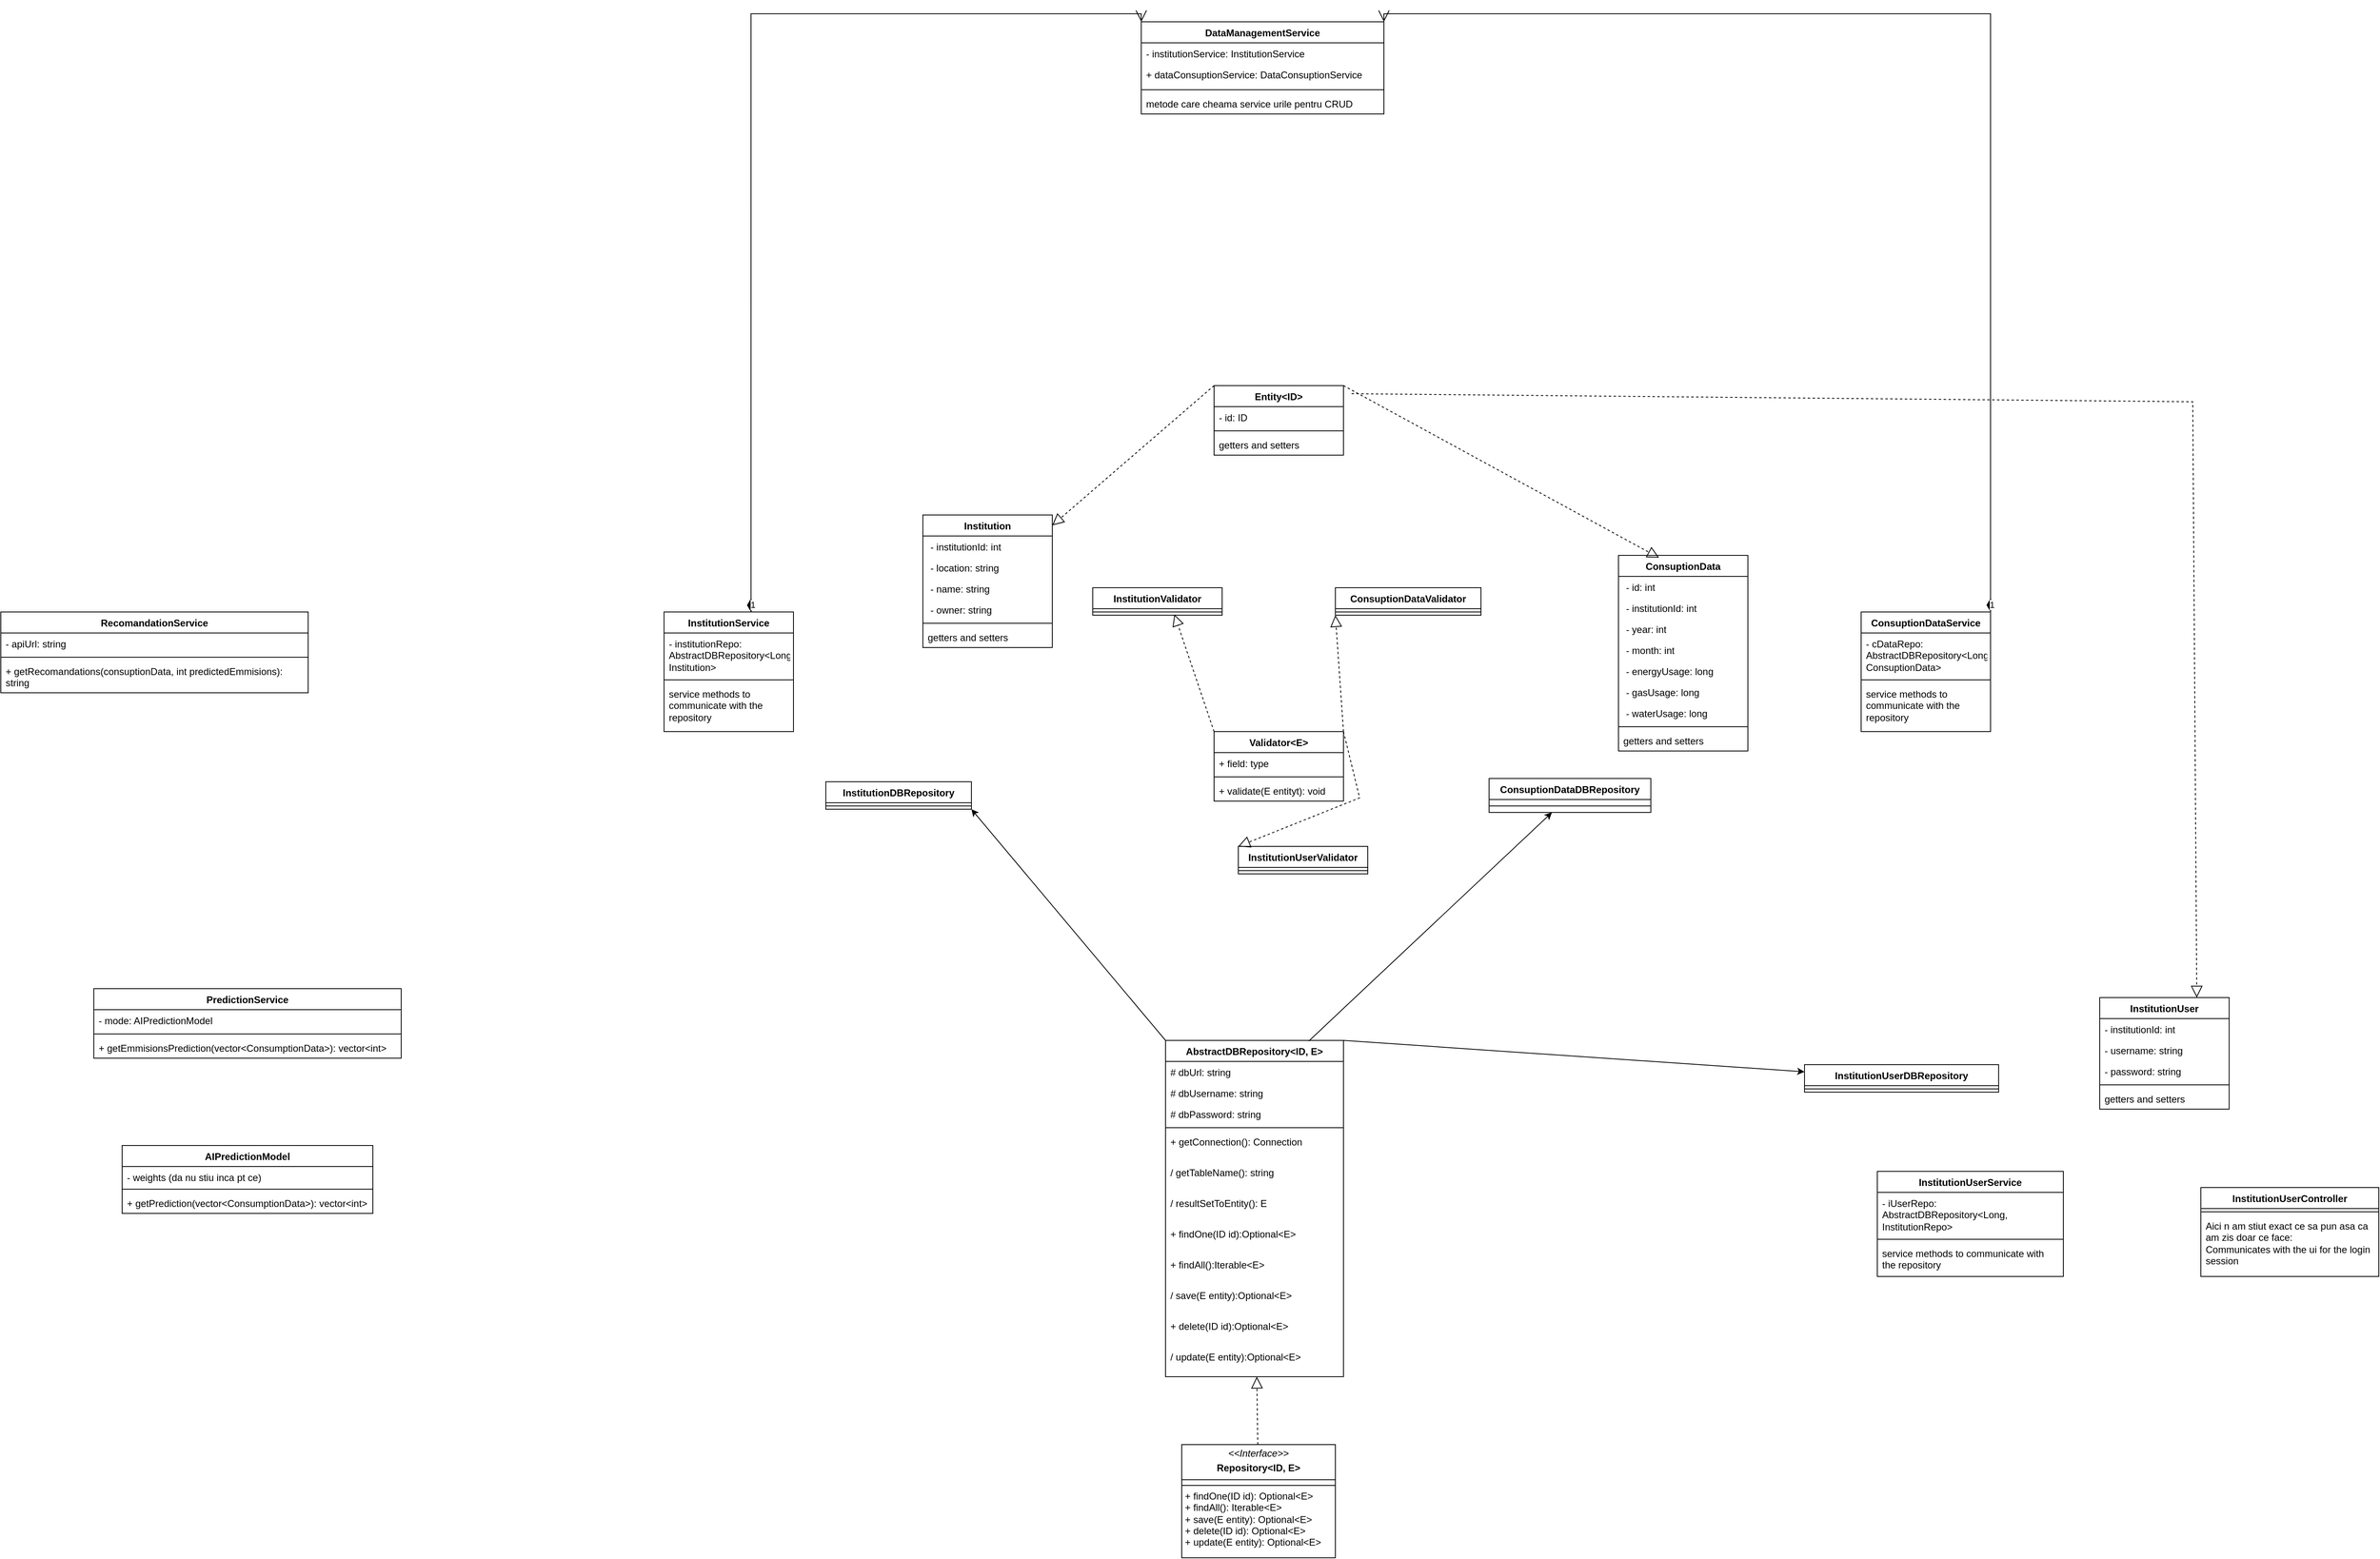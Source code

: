 <mxfile version="22.1.22" type="embed">
  <diagram name="Page-1" id="x1lIjo9odOCzB3xVK3Zw">
    <mxGraphModel dx="3507" dy="2473" grid="1" gridSize="10" guides="1" tooltips="1" connect="1" arrows="1" fold="1" page="1" pageScale="1" pageWidth="850" pageHeight="1100" math="0" shadow="0">
      <root>
        <mxCell id="0" />
        <mxCell id="1" parent="0" />
        <mxCell id="_MFBqaIFGuXqQbRqLewC-1" value="ConsuptionData" style="swimlane;fontStyle=1;align=center;verticalAlign=top;childLayout=stackLayout;horizontal=1;startSize=26;horizontalStack=0;resizeParent=1;resizeParentMax=0;resizeLast=0;collapsible=1;marginBottom=0;whiteSpace=wrap;html=1;" parent="1" vertex="1">
          <mxGeometry x="520" y="-250" width="160" height="242" as="geometry" />
        </mxCell>
        <mxCell id="_MFBqaIFGuXqQbRqLewC-2" value="&amp;nbsp;- id: int" style="text;strokeColor=none;fillColor=none;align=left;verticalAlign=top;spacingLeft=4;spacingRight=4;overflow=hidden;rotatable=0;points=[[0,0.5],[1,0.5]];portConstraint=eastwest;whiteSpace=wrap;html=1;" parent="_MFBqaIFGuXqQbRqLewC-1" vertex="1">
          <mxGeometry y="26" width="160" height="26" as="geometry" />
        </mxCell>
        <mxCell id="_MFBqaIFGuXqQbRqLewC-57" value="&amp;nbsp;- institutionId: int" style="text;strokeColor=none;fillColor=none;align=left;verticalAlign=top;spacingLeft=4;spacingRight=4;overflow=hidden;rotatable=0;points=[[0,0.5],[1,0.5]];portConstraint=eastwest;whiteSpace=wrap;html=1;" parent="_MFBqaIFGuXqQbRqLewC-1" vertex="1">
          <mxGeometry y="52" width="160" height="26" as="geometry" />
        </mxCell>
        <mxCell id="_MFBqaIFGuXqQbRqLewC-6" value="&amp;nbsp;- year: int" style="text;strokeColor=none;fillColor=none;align=left;verticalAlign=top;spacingLeft=4;spacingRight=4;overflow=hidden;rotatable=0;points=[[0,0.5],[1,0.5]];portConstraint=eastwest;whiteSpace=wrap;html=1;" parent="_MFBqaIFGuXqQbRqLewC-1" vertex="1">
          <mxGeometry y="78" width="160" height="26" as="geometry" />
        </mxCell>
        <mxCell id="_MFBqaIFGuXqQbRqLewC-7" value="&amp;nbsp;- month: int" style="text;strokeColor=none;fillColor=none;align=left;verticalAlign=top;spacingLeft=4;spacingRight=4;overflow=hidden;rotatable=0;points=[[0,0.5],[1,0.5]];portConstraint=eastwest;whiteSpace=wrap;html=1;" parent="_MFBqaIFGuXqQbRqLewC-1" vertex="1">
          <mxGeometry y="104" width="160" height="26" as="geometry" />
        </mxCell>
        <mxCell id="_MFBqaIFGuXqQbRqLewC-8" value="&amp;nbsp;- energyUsage: long" style="text;strokeColor=none;fillColor=none;align=left;verticalAlign=top;spacingLeft=4;spacingRight=4;overflow=hidden;rotatable=0;points=[[0,0.5],[1,0.5]];portConstraint=eastwest;whiteSpace=wrap;html=1;" parent="_MFBqaIFGuXqQbRqLewC-1" vertex="1">
          <mxGeometry y="130" width="160" height="26" as="geometry" />
        </mxCell>
        <mxCell id="_MFBqaIFGuXqQbRqLewC-9" value="&amp;nbsp;- gasUsage: long" style="text;strokeColor=none;fillColor=none;align=left;verticalAlign=top;spacingLeft=4;spacingRight=4;overflow=hidden;rotatable=0;points=[[0,0.5],[1,0.5]];portConstraint=eastwest;whiteSpace=wrap;html=1;" parent="_MFBqaIFGuXqQbRqLewC-1" vertex="1">
          <mxGeometry y="156" width="160" height="26" as="geometry" />
        </mxCell>
        <mxCell id="_MFBqaIFGuXqQbRqLewC-10" value="&amp;nbsp;- waterUsage: long" style="text;strokeColor=none;fillColor=none;align=left;verticalAlign=top;spacingLeft=4;spacingRight=4;overflow=hidden;rotatable=0;points=[[0,0.5],[1,0.5]];portConstraint=eastwest;whiteSpace=wrap;html=1;" parent="_MFBqaIFGuXqQbRqLewC-1" vertex="1">
          <mxGeometry y="182" width="160" height="26" as="geometry" />
        </mxCell>
        <mxCell id="_MFBqaIFGuXqQbRqLewC-3" value="" style="line;strokeWidth=1;fillColor=none;align=left;verticalAlign=middle;spacingTop=-1;spacingLeft=3;spacingRight=3;rotatable=0;labelPosition=right;points=[];portConstraint=eastwest;strokeColor=inherit;" parent="_MFBqaIFGuXqQbRqLewC-1" vertex="1">
          <mxGeometry y="208" width="160" height="8" as="geometry" />
        </mxCell>
        <mxCell id="_MFBqaIFGuXqQbRqLewC-4" value="getters and setters" style="text;strokeColor=none;fillColor=none;align=left;verticalAlign=top;spacingLeft=4;spacingRight=4;overflow=hidden;rotatable=0;points=[[0,0.5],[1,0.5]];portConstraint=eastwest;whiteSpace=wrap;html=1;" parent="_MFBqaIFGuXqQbRqLewC-1" vertex="1">
          <mxGeometry y="216" width="160" height="26" as="geometry" />
        </mxCell>
        <mxCell id="_MFBqaIFGuXqQbRqLewC-12" value="ConsuptionDataDBRepository" style="swimlane;fontStyle=1;align=center;verticalAlign=top;childLayout=stackLayout;horizontal=1;startSize=26;horizontalStack=0;resizeParent=1;resizeParentMax=0;resizeLast=0;collapsible=1;marginBottom=0;whiteSpace=wrap;html=1;" parent="1" vertex="1">
          <mxGeometry x="360" y="26" width="200" height="42" as="geometry" />
        </mxCell>
        <mxCell id="_MFBqaIFGuXqQbRqLewC-14" value="" style="line;strokeWidth=1;fillColor=none;align=left;verticalAlign=middle;spacingTop=-1;spacingLeft=3;spacingRight=3;rotatable=0;labelPosition=right;points=[];portConstraint=eastwest;strokeColor=inherit;" parent="_MFBqaIFGuXqQbRqLewC-12" vertex="1">
          <mxGeometry y="26" width="200" height="16" as="geometry" />
        </mxCell>
        <mxCell id="_MFBqaIFGuXqQbRqLewC-23" value="&lt;p style=&quot;margin:0px;margin-top:4px;text-align:center;&quot;&gt;&lt;i&gt;&amp;lt;&amp;lt;Interface&amp;gt;&amp;gt;&lt;/i&gt;&lt;/p&gt;&lt;p style=&quot;margin:0px;margin-top:4px;text-align:center;&quot;&gt;&lt;b&gt;Repository&amp;lt;ID, E&amp;gt;&lt;/b&gt;&lt;br&gt;&lt;/p&gt;&lt;hr size=&quot;1&quot; style=&quot;border-style:solid;&quot;&gt;&lt;hr size=&quot;1&quot; style=&quot;border-style:solid;&quot;&gt;&lt;p style=&quot;margin:0px;margin-left:4px;&quot;&gt;+ findOne(ID id): Optional&amp;lt;E&amp;gt;&lt;br&gt;+ findAll(): Iterable&amp;lt;E&amp;gt;&lt;/p&gt;&lt;p style=&quot;margin:0px;margin-left:4px;&quot;&gt;+ save(E entity): Optional&amp;lt;E&amp;gt;&lt;/p&gt;&lt;p style=&quot;margin:0px;margin-left:4px;&quot;&gt;+ delete(ID id): Optional&amp;lt;E&amp;gt;&lt;/p&gt;&lt;p style=&quot;margin:0px;margin-left:4px;&quot;&gt;+ update(E entity): Optional&amp;lt;E&amp;gt;&lt;br&gt;&lt;/p&gt;" style="verticalAlign=top;align=left;overflow=fill;html=1;whiteSpace=wrap;" parent="1" vertex="1">
          <mxGeometry x="-20" y="850" width="190" height="140" as="geometry" />
        </mxCell>
        <mxCell id="_MFBqaIFGuXqQbRqLewC-24" value="" style="endArrow=block;dashed=1;endFill=0;endSize=12;html=1;rounded=0;" parent="1" source="_MFBqaIFGuXqQbRqLewC-23" target="_MFBqaIFGuXqQbRqLewC-26" edge="1">
          <mxGeometry width="160" relative="1" as="geometry">
            <mxPoint x="290" y="470" as="sourcePoint" />
            <mxPoint x="450" y="470" as="targetPoint" />
          </mxGeometry>
        </mxCell>
        <mxCell id="_MFBqaIFGuXqQbRqLewC-26" value="AbstractDBRepository&amp;lt;ID, E&amp;gt;" style="swimlane;fontStyle=1;align=center;verticalAlign=top;childLayout=stackLayout;horizontal=1;startSize=26;horizontalStack=0;resizeParent=1;resizeParentMax=0;resizeLast=0;collapsible=1;marginBottom=0;whiteSpace=wrap;html=1;" parent="1" vertex="1">
          <mxGeometry x="-40" y="350" width="220" height="416" as="geometry" />
        </mxCell>
        <mxCell id="_MFBqaIFGuXqQbRqLewC-27" value="# dbUrl: string" style="text;strokeColor=none;fillColor=none;align=left;verticalAlign=top;spacingLeft=4;spacingRight=4;overflow=hidden;rotatable=0;points=[[0,0.5],[1,0.5]];portConstraint=eastwest;whiteSpace=wrap;html=1;" parent="_MFBqaIFGuXqQbRqLewC-26" vertex="1">
          <mxGeometry y="26" width="220" height="26" as="geometry" />
        </mxCell>
        <mxCell id="_MFBqaIFGuXqQbRqLewC-32" value="# dbUsername: string" style="text;strokeColor=none;fillColor=none;align=left;verticalAlign=top;spacingLeft=4;spacingRight=4;overflow=hidden;rotatable=0;points=[[0,0.5],[1,0.5]];portConstraint=eastwest;whiteSpace=wrap;html=1;" parent="_MFBqaIFGuXqQbRqLewC-26" vertex="1">
          <mxGeometry y="52" width="220" height="26" as="geometry" />
        </mxCell>
        <mxCell id="_MFBqaIFGuXqQbRqLewC-31" value="# dbPassword: string" style="text;strokeColor=none;fillColor=none;align=left;verticalAlign=top;spacingLeft=4;spacingRight=4;overflow=hidden;rotatable=0;points=[[0,0.5],[1,0.5]];portConstraint=eastwest;whiteSpace=wrap;html=1;" parent="_MFBqaIFGuXqQbRqLewC-26" vertex="1">
          <mxGeometry y="78" width="220" height="26" as="geometry" />
        </mxCell>
        <mxCell id="_MFBqaIFGuXqQbRqLewC-28" value="" style="line;strokeWidth=1;fillColor=none;align=left;verticalAlign=middle;spacingTop=-1;spacingLeft=3;spacingRight=3;rotatable=0;labelPosition=right;points=[];portConstraint=eastwest;strokeColor=inherit;" parent="_MFBqaIFGuXqQbRqLewC-26" vertex="1">
          <mxGeometry y="104" width="220" height="8" as="geometry" />
        </mxCell>
        <mxCell id="_MFBqaIFGuXqQbRqLewC-29" value="+ getConnection(): Connection" style="text;strokeColor=none;fillColor=none;align=left;verticalAlign=top;spacingLeft=4;spacingRight=4;overflow=hidden;rotatable=0;points=[[0,0.5],[1,0.5]];portConstraint=eastwest;whiteSpace=wrap;html=1;" parent="_MFBqaIFGuXqQbRqLewC-26" vertex="1">
          <mxGeometry y="112" width="220" height="38" as="geometry" />
        </mxCell>
        <mxCell id="_MFBqaIFGuXqQbRqLewC-33" value="/ getTableName(): string" style="text;strokeColor=none;fillColor=none;align=left;verticalAlign=top;spacingLeft=4;spacingRight=4;overflow=hidden;rotatable=0;points=[[0,0.5],[1,0.5]];portConstraint=eastwest;whiteSpace=wrap;html=1;" parent="_MFBqaIFGuXqQbRqLewC-26" vertex="1">
          <mxGeometry y="150" width="220" height="38" as="geometry" />
        </mxCell>
        <mxCell id="_MFBqaIFGuXqQbRqLewC-34" value="/ resultSetToEntity(): E" style="text;strokeColor=none;fillColor=none;align=left;verticalAlign=top;spacingLeft=4;spacingRight=4;overflow=hidden;rotatable=0;points=[[0,0.5],[1,0.5]];portConstraint=eastwest;whiteSpace=wrap;html=1;" parent="_MFBqaIFGuXqQbRqLewC-26" vertex="1">
          <mxGeometry y="188" width="220" height="38" as="geometry" />
        </mxCell>
        <mxCell id="_MFBqaIFGuXqQbRqLewC-35" value="+ findOne(ID id):Optional&amp;lt;E&amp;gt;" style="text;strokeColor=none;fillColor=none;align=left;verticalAlign=top;spacingLeft=4;spacingRight=4;overflow=hidden;rotatable=0;points=[[0,0.5],[1,0.5]];portConstraint=eastwest;whiteSpace=wrap;html=1;" parent="_MFBqaIFGuXqQbRqLewC-26" vertex="1">
          <mxGeometry y="226" width="220" height="38" as="geometry" />
        </mxCell>
        <mxCell id="_MFBqaIFGuXqQbRqLewC-36" value="+ findAll():Iterable&amp;lt;E&amp;gt;" style="text;strokeColor=none;fillColor=none;align=left;verticalAlign=top;spacingLeft=4;spacingRight=4;overflow=hidden;rotatable=0;points=[[0,0.5],[1,0.5]];portConstraint=eastwest;whiteSpace=wrap;html=1;" parent="_MFBqaIFGuXqQbRqLewC-26" vertex="1">
          <mxGeometry y="264" width="220" height="38" as="geometry" />
        </mxCell>
        <mxCell id="_MFBqaIFGuXqQbRqLewC-37" value="/ save(E entity):Optional&amp;lt;E&amp;gt;" style="text;strokeColor=none;fillColor=none;align=left;verticalAlign=top;spacingLeft=4;spacingRight=4;overflow=hidden;rotatable=0;points=[[0,0.5],[1,0.5]];portConstraint=eastwest;whiteSpace=wrap;html=1;" parent="_MFBqaIFGuXqQbRqLewC-26" vertex="1">
          <mxGeometry y="302" width="220" height="38" as="geometry" />
        </mxCell>
        <mxCell id="_MFBqaIFGuXqQbRqLewC-38" value="+ delete(ID id):Optional&amp;lt;E&amp;gt;" style="text;strokeColor=none;fillColor=none;align=left;verticalAlign=top;spacingLeft=4;spacingRight=4;overflow=hidden;rotatable=0;points=[[0,0.5],[1,0.5]];portConstraint=eastwest;whiteSpace=wrap;html=1;" parent="_MFBqaIFGuXqQbRqLewC-26" vertex="1">
          <mxGeometry y="340" width="220" height="38" as="geometry" />
        </mxCell>
        <mxCell id="_MFBqaIFGuXqQbRqLewC-39" value="/ update(E entity):Optional&amp;lt;E&amp;gt;" style="text;strokeColor=none;fillColor=none;align=left;verticalAlign=top;spacingLeft=4;spacingRight=4;overflow=hidden;rotatable=0;points=[[0,0.5],[1,0.5]];portConstraint=eastwest;whiteSpace=wrap;html=1;" parent="_MFBqaIFGuXqQbRqLewC-26" vertex="1">
          <mxGeometry y="378" width="220" height="38" as="geometry" />
        </mxCell>
        <mxCell id="_MFBqaIFGuXqQbRqLewC-41" value="" style="endArrow=classic;html=1;rounded=0;exitX=0.805;exitY=0.002;exitDx=0;exitDy=0;exitPerimeter=0;" parent="1" source="_MFBqaIFGuXqQbRqLewC-26" target="_MFBqaIFGuXqQbRqLewC-12" edge="1">
          <mxGeometry width="50" height="50" relative="1" as="geometry">
            <mxPoint x="490" y="440" as="sourcePoint" />
            <mxPoint x="540" y="390" as="targetPoint" />
          </mxGeometry>
        </mxCell>
        <mxCell id="_MFBqaIFGuXqQbRqLewC-44" value="ConsuptionDataService" style="swimlane;fontStyle=1;align=center;verticalAlign=top;childLayout=stackLayout;horizontal=1;startSize=26;horizontalStack=0;resizeParent=1;resizeParentMax=0;resizeLast=0;collapsible=1;marginBottom=0;whiteSpace=wrap;html=1;" parent="1" vertex="1">
          <mxGeometry x="820" y="-180" width="160" height="148" as="geometry" />
        </mxCell>
        <mxCell id="_MFBqaIFGuXqQbRqLewC-45" value="- cDataRepo: AbstractDBRepository&amp;lt;Long, ConsuptionData&amp;gt;" style="text;strokeColor=none;fillColor=none;align=left;verticalAlign=top;spacingLeft=4;spacingRight=4;overflow=hidden;rotatable=0;points=[[0,0.5],[1,0.5]];portConstraint=eastwest;whiteSpace=wrap;html=1;" parent="_MFBqaIFGuXqQbRqLewC-44" vertex="1">
          <mxGeometry y="26" width="160" height="54" as="geometry" />
        </mxCell>
        <mxCell id="_MFBqaIFGuXqQbRqLewC-46" value="" style="line;strokeWidth=1;fillColor=none;align=left;verticalAlign=middle;spacingTop=-1;spacingLeft=3;spacingRight=3;rotatable=0;labelPosition=right;points=[];portConstraint=eastwest;strokeColor=inherit;" parent="_MFBqaIFGuXqQbRqLewC-44" vertex="1">
          <mxGeometry y="80" width="160" height="8" as="geometry" />
        </mxCell>
        <mxCell id="_MFBqaIFGuXqQbRqLewC-47" value="service methods to communicate with the repository" style="text;strokeColor=none;fillColor=none;align=left;verticalAlign=top;spacingLeft=4;spacingRight=4;overflow=hidden;rotatable=0;points=[[0,0.5],[1,0.5]];portConstraint=eastwest;whiteSpace=wrap;html=1;" parent="_MFBqaIFGuXqQbRqLewC-44" vertex="1">
          <mxGeometry y="88" width="160" height="60" as="geometry" />
        </mxCell>
        <mxCell id="_MFBqaIFGuXqQbRqLewC-48" value="Institution" style="swimlane;fontStyle=1;align=center;verticalAlign=top;childLayout=stackLayout;horizontal=1;startSize=26;horizontalStack=0;resizeParent=1;resizeParentMax=0;resizeLast=0;collapsible=1;marginBottom=0;whiteSpace=wrap;html=1;" parent="1" vertex="1">
          <mxGeometry x="-340" y="-300" width="160" height="164" as="geometry" />
        </mxCell>
        <mxCell id="_MFBqaIFGuXqQbRqLewC-49" value="&amp;nbsp;- institutionId: int" style="text;strokeColor=none;fillColor=none;align=left;verticalAlign=top;spacingLeft=4;spacingRight=4;overflow=hidden;rotatable=0;points=[[0,0.5],[1,0.5]];portConstraint=eastwest;whiteSpace=wrap;html=1;" parent="_MFBqaIFGuXqQbRqLewC-48" vertex="1">
          <mxGeometry y="26" width="160" height="26" as="geometry" />
        </mxCell>
        <mxCell id="_MFBqaIFGuXqQbRqLewC-50" value="&amp;nbsp;- location: string" style="text;strokeColor=none;fillColor=none;align=left;verticalAlign=top;spacingLeft=4;spacingRight=4;overflow=hidden;rotatable=0;points=[[0,0.5],[1,0.5]];portConstraint=eastwest;whiteSpace=wrap;html=1;" parent="_MFBqaIFGuXqQbRqLewC-48" vertex="1">
          <mxGeometry y="52" width="160" height="26" as="geometry" />
        </mxCell>
        <mxCell id="_MFBqaIFGuXqQbRqLewC-51" value="&amp;nbsp;- name: string" style="text;strokeColor=none;fillColor=none;align=left;verticalAlign=top;spacingLeft=4;spacingRight=4;overflow=hidden;rotatable=0;points=[[0,0.5],[1,0.5]];portConstraint=eastwest;whiteSpace=wrap;html=1;" parent="_MFBqaIFGuXqQbRqLewC-48" vertex="1">
          <mxGeometry y="78" width="160" height="26" as="geometry" />
        </mxCell>
        <mxCell id="_MFBqaIFGuXqQbRqLewC-52" value="&amp;nbsp;- owner: string" style="text;strokeColor=none;fillColor=none;align=left;verticalAlign=top;spacingLeft=4;spacingRight=4;overflow=hidden;rotatable=0;points=[[0,0.5],[1,0.5]];portConstraint=eastwest;whiteSpace=wrap;html=1;" parent="_MFBqaIFGuXqQbRqLewC-48" vertex="1">
          <mxGeometry y="104" width="160" height="26" as="geometry" />
        </mxCell>
        <mxCell id="_MFBqaIFGuXqQbRqLewC-55" value="" style="line;strokeWidth=1;fillColor=none;align=left;verticalAlign=middle;spacingTop=-1;spacingLeft=3;spacingRight=3;rotatable=0;labelPosition=right;points=[];portConstraint=eastwest;strokeColor=inherit;" parent="_MFBqaIFGuXqQbRqLewC-48" vertex="1">
          <mxGeometry y="130" width="160" height="8" as="geometry" />
        </mxCell>
        <mxCell id="_MFBqaIFGuXqQbRqLewC-56" value="getters and setters" style="text;strokeColor=none;fillColor=none;align=left;verticalAlign=top;spacingLeft=4;spacingRight=4;overflow=hidden;rotatable=0;points=[[0,0.5],[1,0.5]];portConstraint=eastwest;whiteSpace=wrap;html=1;" parent="_MFBqaIFGuXqQbRqLewC-48" vertex="1">
          <mxGeometry y="138" width="160" height="26" as="geometry" />
        </mxCell>
        <mxCell id="_MFBqaIFGuXqQbRqLewC-58" value="Entity&amp;lt;ID&amp;gt;" style="swimlane;fontStyle=1;align=center;verticalAlign=top;childLayout=stackLayout;horizontal=1;startSize=26;horizontalStack=0;resizeParent=1;resizeParentMax=0;resizeLast=0;collapsible=1;marginBottom=0;whiteSpace=wrap;html=1;" parent="1" vertex="1">
          <mxGeometry x="20" y="-460" width="160" height="86" as="geometry" />
        </mxCell>
        <mxCell id="_MFBqaIFGuXqQbRqLewC-59" value="- id: ID" style="text;strokeColor=none;fillColor=none;align=left;verticalAlign=top;spacingLeft=4;spacingRight=4;overflow=hidden;rotatable=0;points=[[0,0.5],[1,0.5]];portConstraint=eastwest;whiteSpace=wrap;html=1;" parent="_MFBqaIFGuXqQbRqLewC-58" vertex="1">
          <mxGeometry y="26" width="160" height="26" as="geometry" />
        </mxCell>
        <mxCell id="_MFBqaIFGuXqQbRqLewC-60" value="" style="line;strokeWidth=1;fillColor=none;align=left;verticalAlign=middle;spacingTop=-1;spacingLeft=3;spacingRight=3;rotatable=0;labelPosition=right;points=[];portConstraint=eastwest;strokeColor=inherit;" parent="_MFBqaIFGuXqQbRqLewC-58" vertex="1">
          <mxGeometry y="52" width="160" height="8" as="geometry" />
        </mxCell>
        <mxCell id="_MFBqaIFGuXqQbRqLewC-61" value="getters and setters" style="text;strokeColor=none;fillColor=none;align=left;verticalAlign=top;spacingLeft=4;spacingRight=4;overflow=hidden;rotatable=0;points=[[0,0.5],[1,0.5]];portConstraint=eastwest;whiteSpace=wrap;html=1;" parent="_MFBqaIFGuXqQbRqLewC-58" vertex="1">
          <mxGeometry y="60" width="160" height="26" as="geometry" />
        </mxCell>
        <mxCell id="_MFBqaIFGuXqQbRqLewC-62" value="" style="endArrow=block;dashed=1;endFill=0;endSize=12;html=1;rounded=0;exitX=0;exitY=0;exitDx=0;exitDy=0;" parent="1" source="_MFBqaIFGuXqQbRqLewC-58" target="_MFBqaIFGuXqQbRqLewC-48" edge="1">
          <mxGeometry width="160" relative="1" as="geometry">
            <mxPoint x="340" y="-330" as="sourcePoint" />
            <mxPoint x="300" y="-320" as="targetPoint" />
          </mxGeometry>
        </mxCell>
        <mxCell id="_MFBqaIFGuXqQbRqLewC-63" value="" style="endArrow=block;dashed=1;endFill=0;endSize=12;html=1;rounded=0;entryX=0.313;entryY=0.012;entryDx=0;entryDy=0;entryPerimeter=0;exitX=1;exitY=0;exitDx=0;exitDy=0;" parent="1" source="_MFBqaIFGuXqQbRqLewC-58" target="_MFBqaIFGuXqQbRqLewC-1" edge="1">
          <mxGeometry width="160" relative="1" as="geometry">
            <mxPoint x="410" y="-330" as="sourcePoint" />
            <mxPoint x="307" y="-240" as="targetPoint" />
          </mxGeometry>
        </mxCell>
        <mxCell id="_MFBqaIFGuXqQbRqLewC-64" value="InstitutionDBRepository" style="swimlane;fontStyle=1;align=center;verticalAlign=top;childLayout=stackLayout;horizontal=1;startSize=26;horizontalStack=0;resizeParent=1;resizeParentMax=0;resizeLast=0;collapsible=1;marginBottom=0;whiteSpace=wrap;html=1;" parent="1" vertex="1">
          <mxGeometry x="-460" y="30" width="180" height="34" as="geometry" />
        </mxCell>
        <mxCell id="_MFBqaIFGuXqQbRqLewC-66" value="" style="line;strokeWidth=1;fillColor=none;align=left;verticalAlign=middle;spacingTop=-1;spacingLeft=3;spacingRight=3;rotatable=0;labelPosition=right;points=[];portConstraint=eastwest;strokeColor=inherit;" parent="_MFBqaIFGuXqQbRqLewC-64" vertex="1">
          <mxGeometry y="26" width="180" height="8" as="geometry" />
        </mxCell>
        <mxCell id="_MFBqaIFGuXqQbRqLewC-68" value="" style="endArrow=classic;html=1;rounded=0;entryX=1;entryY=1;entryDx=0;entryDy=0;exitX=0;exitY=0;exitDx=0;exitDy=0;" parent="1" source="_MFBqaIFGuXqQbRqLewC-26" target="_MFBqaIFGuXqQbRqLewC-64" edge="1">
          <mxGeometry width="50" height="50" relative="1" as="geometry">
            <mxPoint x="190" y="400" as="sourcePoint" />
            <mxPoint x="-236.04" y="18.988" as="targetPoint" />
          </mxGeometry>
        </mxCell>
        <mxCell id="_MFBqaIFGuXqQbRqLewC-69" value="InstitutionService" style="swimlane;fontStyle=1;align=center;verticalAlign=top;childLayout=stackLayout;horizontal=1;startSize=26;horizontalStack=0;resizeParent=1;resizeParentMax=0;resizeLast=0;collapsible=1;marginBottom=0;whiteSpace=wrap;html=1;" parent="1" vertex="1">
          <mxGeometry x="-660" y="-180" width="160" height="148" as="geometry" />
        </mxCell>
        <mxCell id="_MFBqaIFGuXqQbRqLewC-70" value="- institutionRepo: AbstractDBRepository&amp;lt;Long, Institution&amp;gt;" style="text;strokeColor=none;fillColor=none;align=left;verticalAlign=top;spacingLeft=4;spacingRight=4;overflow=hidden;rotatable=0;points=[[0,0.5],[1,0.5]];portConstraint=eastwest;whiteSpace=wrap;html=1;" parent="_MFBqaIFGuXqQbRqLewC-69" vertex="1">
          <mxGeometry y="26" width="160" height="54" as="geometry" />
        </mxCell>
        <mxCell id="_MFBqaIFGuXqQbRqLewC-71" value="" style="line;strokeWidth=1;fillColor=none;align=left;verticalAlign=middle;spacingTop=-1;spacingLeft=3;spacingRight=3;rotatable=0;labelPosition=right;points=[];portConstraint=eastwest;strokeColor=inherit;" parent="_MFBqaIFGuXqQbRqLewC-69" vertex="1">
          <mxGeometry y="80" width="160" height="8" as="geometry" />
        </mxCell>
        <mxCell id="_MFBqaIFGuXqQbRqLewC-72" value="service methods to communicate with the repository" style="text;strokeColor=none;fillColor=none;align=left;verticalAlign=top;spacingLeft=4;spacingRight=4;overflow=hidden;rotatable=0;points=[[0,0.5],[1,0.5]];portConstraint=eastwest;whiteSpace=wrap;html=1;" parent="_MFBqaIFGuXqQbRqLewC-69" vertex="1">
          <mxGeometry y="88" width="160" height="60" as="geometry" />
        </mxCell>
        <mxCell id="_MFBqaIFGuXqQbRqLewC-74" value="InstitutionValidator" style="swimlane;fontStyle=1;align=center;verticalAlign=top;childLayout=stackLayout;horizontal=1;startSize=26;horizontalStack=0;resizeParent=1;resizeParentMax=0;resizeLast=0;collapsible=1;marginBottom=0;whiteSpace=wrap;html=1;" parent="1" vertex="1">
          <mxGeometry x="-130" y="-210" width="160" height="34" as="geometry" />
        </mxCell>
        <mxCell id="_MFBqaIFGuXqQbRqLewC-76" value="" style="line;strokeWidth=1;fillColor=none;align=left;verticalAlign=middle;spacingTop=-1;spacingLeft=3;spacingRight=3;rotatable=0;labelPosition=right;points=[];portConstraint=eastwest;strokeColor=inherit;" parent="_MFBqaIFGuXqQbRqLewC-74" vertex="1">
          <mxGeometry y="26" width="160" height="8" as="geometry" />
        </mxCell>
        <mxCell id="_MFBqaIFGuXqQbRqLewC-78" value="Validator&amp;lt;E&amp;gt;" style="swimlane;fontStyle=1;align=center;verticalAlign=top;childLayout=stackLayout;horizontal=1;startSize=26;horizontalStack=0;resizeParent=1;resizeParentMax=0;resizeLast=0;collapsible=1;marginBottom=0;whiteSpace=wrap;html=1;" parent="1" vertex="1">
          <mxGeometry x="20" y="-32" width="160" height="86" as="geometry" />
        </mxCell>
        <mxCell id="_MFBqaIFGuXqQbRqLewC-79" value="+ field: type" style="text;strokeColor=none;fillColor=none;align=left;verticalAlign=top;spacingLeft=4;spacingRight=4;overflow=hidden;rotatable=0;points=[[0,0.5],[1,0.5]];portConstraint=eastwest;whiteSpace=wrap;html=1;" parent="_MFBqaIFGuXqQbRqLewC-78" vertex="1">
          <mxGeometry y="26" width="160" height="26" as="geometry" />
        </mxCell>
        <mxCell id="_MFBqaIFGuXqQbRqLewC-80" value="" style="line;strokeWidth=1;fillColor=none;align=left;verticalAlign=middle;spacingTop=-1;spacingLeft=3;spacingRight=3;rotatable=0;labelPosition=right;points=[];portConstraint=eastwest;strokeColor=inherit;" parent="_MFBqaIFGuXqQbRqLewC-78" vertex="1">
          <mxGeometry y="52" width="160" height="8" as="geometry" />
        </mxCell>
        <mxCell id="_MFBqaIFGuXqQbRqLewC-81" value="+ validate(E entityt): void" style="text;strokeColor=none;fillColor=none;align=left;verticalAlign=top;spacingLeft=4;spacingRight=4;overflow=hidden;rotatable=0;points=[[0,0.5],[1,0.5]];portConstraint=eastwest;whiteSpace=wrap;html=1;" parent="_MFBqaIFGuXqQbRqLewC-78" vertex="1">
          <mxGeometry y="60" width="160" height="26" as="geometry" />
        </mxCell>
        <mxCell id="_MFBqaIFGuXqQbRqLewC-83" value="ConsuptionDataValidator" style="swimlane;fontStyle=1;align=center;verticalAlign=top;childLayout=stackLayout;horizontal=1;startSize=26;horizontalStack=0;resizeParent=1;resizeParentMax=0;resizeLast=0;collapsible=1;marginBottom=0;whiteSpace=wrap;html=1;" parent="1" vertex="1">
          <mxGeometry x="170" y="-210" width="180" height="34" as="geometry" />
        </mxCell>
        <mxCell id="_MFBqaIFGuXqQbRqLewC-85" value="" style="line;strokeWidth=1;fillColor=none;align=left;verticalAlign=middle;spacingTop=-1;spacingLeft=3;spacingRight=3;rotatable=0;labelPosition=right;points=[];portConstraint=eastwest;strokeColor=inherit;" parent="_MFBqaIFGuXqQbRqLewC-83" vertex="1">
          <mxGeometry y="26" width="180" height="8" as="geometry" />
        </mxCell>
        <mxCell id="_MFBqaIFGuXqQbRqLewC-87" value="" style="endArrow=block;dashed=1;endFill=0;endSize=12;html=1;rounded=0;entryX=0.631;entryY=0.875;entryDx=0;entryDy=0;entryPerimeter=0;exitX=0;exitY=0;exitDx=0;exitDy=0;" parent="1" source="_MFBqaIFGuXqQbRqLewC-78" target="_MFBqaIFGuXqQbRqLewC-76" edge="1">
          <mxGeometry width="160" relative="1" as="geometry">
            <mxPoint x="-110" y="-60" as="sourcePoint" />
            <mxPoint x="50" y="-60" as="targetPoint" />
          </mxGeometry>
        </mxCell>
        <mxCell id="_MFBqaIFGuXqQbRqLewC-88" value="" style="endArrow=block;dashed=1;endFill=0;endSize=12;html=1;rounded=0;entryX=0;entryY=1;entryDx=0;entryDy=0;exitX=1;exitY=0;exitDx=0;exitDy=0;" parent="1" source="_MFBqaIFGuXqQbRqLewC-78" target="_MFBqaIFGuXqQbRqLewC-83" edge="1">
          <mxGeometry width="160" relative="1" as="geometry">
            <mxPoint x="30" y="-22" as="sourcePoint" />
            <mxPoint x="-19" y="-141" as="targetPoint" />
          </mxGeometry>
        </mxCell>
        <mxCell id="_MFBqaIFGuXqQbRqLewC-89" value="DataManagementService" style="swimlane;fontStyle=1;align=center;verticalAlign=top;childLayout=stackLayout;horizontal=1;startSize=26;horizontalStack=0;resizeParent=1;resizeParentMax=0;resizeLast=0;collapsible=1;marginBottom=0;whiteSpace=wrap;html=1;" parent="1" vertex="1">
          <mxGeometry x="-70" y="-910" width="300" height="114" as="geometry" />
        </mxCell>
        <mxCell id="_MFBqaIFGuXqQbRqLewC-90" value="- institutionService: InstitutionService" style="text;strokeColor=none;fillColor=none;align=left;verticalAlign=top;spacingLeft=4;spacingRight=4;overflow=hidden;rotatable=0;points=[[0,0.5],[1,0.5]];portConstraint=eastwest;whiteSpace=wrap;html=1;" parent="_MFBqaIFGuXqQbRqLewC-89" vertex="1">
          <mxGeometry y="26" width="300" height="26" as="geometry" />
        </mxCell>
        <mxCell id="_MFBqaIFGuXqQbRqLewC-93" value="+ dataConsuptionService: DataConsuptionService" style="text;strokeColor=none;fillColor=none;align=left;verticalAlign=top;spacingLeft=4;spacingRight=4;overflow=hidden;rotatable=0;points=[[0,0.5],[1,0.5]];portConstraint=eastwest;whiteSpace=wrap;html=1;" parent="_MFBqaIFGuXqQbRqLewC-89" vertex="1">
          <mxGeometry y="52" width="300" height="28" as="geometry" />
        </mxCell>
        <mxCell id="_MFBqaIFGuXqQbRqLewC-91" value="" style="line;strokeWidth=1;fillColor=none;align=left;verticalAlign=middle;spacingTop=-1;spacingLeft=3;spacingRight=3;rotatable=0;labelPosition=right;points=[];portConstraint=eastwest;strokeColor=inherit;" parent="_MFBqaIFGuXqQbRqLewC-89" vertex="1">
          <mxGeometry y="80" width="300" height="8" as="geometry" />
        </mxCell>
        <mxCell id="_MFBqaIFGuXqQbRqLewC-92" value="metode care cheama service urile pentru CRUD" style="text;strokeColor=none;fillColor=none;align=left;verticalAlign=top;spacingLeft=4;spacingRight=4;overflow=hidden;rotatable=0;points=[[0,0.5],[1,0.5]];portConstraint=eastwest;whiteSpace=wrap;html=1;" parent="_MFBqaIFGuXqQbRqLewC-89" vertex="1">
          <mxGeometry y="88" width="300" height="26" as="geometry" />
        </mxCell>
        <mxCell id="_MFBqaIFGuXqQbRqLewC-94" value="1" style="endArrow=open;html=1;endSize=12;startArrow=diamondThin;startSize=14;startFill=1;edgeStyle=orthogonalEdgeStyle;align=left;verticalAlign=bottom;rounded=0;exitX=0.672;exitY=0.001;exitDx=0;exitDy=0;exitPerimeter=0;entryX=0;entryY=0;entryDx=0;entryDy=0;" parent="1" source="_MFBqaIFGuXqQbRqLewC-69" target="_MFBqaIFGuXqQbRqLewC-89" edge="1">
          <mxGeometry x="-1" y="3" relative="1" as="geometry">
            <mxPoint x="-530" y="-340" as="sourcePoint" />
            <mxPoint x="-370" y="-340" as="targetPoint" />
          </mxGeometry>
        </mxCell>
        <mxCell id="_MFBqaIFGuXqQbRqLewC-95" value="1" style="endArrow=open;html=1;endSize=12;startArrow=diamondThin;startSize=14;startFill=1;edgeStyle=orthogonalEdgeStyle;align=left;verticalAlign=bottom;rounded=0;entryX=1;entryY=0;entryDx=0;entryDy=0;exitX=1;exitY=0;exitDx=0;exitDy=0;" parent="1" source="_MFBqaIFGuXqQbRqLewC-44" target="_MFBqaIFGuXqQbRqLewC-89" edge="1">
          <mxGeometry x="-1" y="3" relative="1" as="geometry">
            <mxPoint x="1460" y="-460" as="sourcePoint" />
            <mxPoint x="460" y="-1180" as="targetPoint" />
          </mxGeometry>
        </mxCell>
        <mxCell id="_MFBqaIFGuXqQbRqLewC-96" value="RecomandationService" style="swimlane;fontStyle=1;align=center;verticalAlign=top;childLayout=stackLayout;horizontal=1;startSize=26;horizontalStack=0;resizeParent=1;resizeParentMax=0;resizeLast=0;collapsible=1;marginBottom=0;whiteSpace=wrap;html=1;" parent="1" vertex="1">
          <mxGeometry x="-1480" y="-180" width="380" height="100" as="geometry" />
        </mxCell>
        <mxCell id="_MFBqaIFGuXqQbRqLewC-97" value="- apiUrl: string" style="text;strokeColor=none;fillColor=none;align=left;verticalAlign=top;spacingLeft=4;spacingRight=4;overflow=hidden;rotatable=0;points=[[0,0.5],[1,0.5]];portConstraint=eastwest;whiteSpace=wrap;html=1;" parent="_MFBqaIFGuXqQbRqLewC-96" vertex="1">
          <mxGeometry y="26" width="380" height="26" as="geometry" />
        </mxCell>
        <mxCell id="_MFBqaIFGuXqQbRqLewC-98" value="" style="line;strokeWidth=1;fillColor=none;align=left;verticalAlign=middle;spacingTop=-1;spacingLeft=3;spacingRight=3;rotatable=0;labelPosition=right;points=[];portConstraint=eastwest;strokeColor=inherit;" parent="_MFBqaIFGuXqQbRqLewC-96" vertex="1">
          <mxGeometry y="52" width="380" height="8" as="geometry" />
        </mxCell>
        <mxCell id="_MFBqaIFGuXqQbRqLewC-99" value="+ getRecomandations(consuptionData, int predictedEmmisions): string" style="text;strokeColor=none;fillColor=none;align=left;verticalAlign=top;spacingLeft=4;spacingRight=4;overflow=hidden;rotatable=0;points=[[0,0.5],[1,0.5]];portConstraint=eastwest;whiteSpace=wrap;html=1;" parent="_MFBqaIFGuXqQbRqLewC-96" vertex="1">
          <mxGeometry y="60" width="380" height="40" as="geometry" />
        </mxCell>
        <mxCell id="_MFBqaIFGuXqQbRqLewC-100" value="AIPredictionModel" style="swimlane;fontStyle=1;align=center;verticalAlign=top;childLayout=stackLayout;horizontal=1;startSize=26;horizontalStack=0;resizeParent=1;resizeParentMax=0;resizeLast=0;collapsible=1;marginBottom=0;whiteSpace=wrap;html=1;" parent="1" vertex="1">
          <mxGeometry x="-1330" y="480" width="310" height="84" as="geometry" />
        </mxCell>
        <mxCell id="_MFBqaIFGuXqQbRqLewC-101" value="- weights (da nu stiu inca pt ce)" style="text;strokeColor=none;fillColor=none;align=left;verticalAlign=top;spacingLeft=4;spacingRight=4;overflow=hidden;rotatable=0;points=[[0,0.5],[1,0.5]];portConstraint=eastwest;whiteSpace=wrap;html=1;" parent="_MFBqaIFGuXqQbRqLewC-100" vertex="1">
          <mxGeometry y="26" width="310" height="24" as="geometry" />
        </mxCell>
        <mxCell id="_MFBqaIFGuXqQbRqLewC-102" value="" style="line;strokeWidth=1;fillColor=none;align=left;verticalAlign=middle;spacingTop=-1;spacingLeft=3;spacingRight=3;rotatable=0;labelPosition=right;points=[];portConstraint=eastwest;strokeColor=inherit;" parent="_MFBqaIFGuXqQbRqLewC-100" vertex="1">
          <mxGeometry y="50" width="310" height="8" as="geometry" />
        </mxCell>
        <mxCell id="_MFBqaIFGuXqQbRqLewC-103" value="+ getPrediction(vector&amp;lt;ConsumptionData&amp;gt;): vector&amp;lt;int&amp;gt;" style="text;strokeColor=none;fillColor=none;align=left;verticalAlign=top;spacingLeft=4;spacingRight=4;overflow=hidden;rotatable=0;points=[[0,0.5],[1,0.5]];portConstraint=eastwest;whiteSpace=wrap;html=1;" parent="_MFBqaIFGuXqQbRqLewC-100" vertex="1">
          <mxGeometry y="58" width="310" height="26" as="geometry" />
        </mxCell>
        <mxCell id="_MFBqaIFGuXqQbRqLewC-104" value="PredictionService" style="swimlane;fontStyle=1;align=center;verticalAlign=top;childLayout=stackLayout;horizontal=1;startSize=26;horizontalStack=0;resizeParent=1;resizeParentMax=0;resizeLast=0;collapsible=1;marginBottom=0;whiteSpace=wrap;html=1;" parent="1" vertex="1">
          <mxGeometry x="-1365" y="286" width="380" height="86" as="geometry" />
        </mxCell>
        <mxCell id="_MFBqaIFGuXqQbRqLewC-105" value="- mode: AIPredictionModel" style="text;strokeColor=none;fillColor=none;align=left;verticalAlign=top;spacingLeft=4;spacingRight=4;overflow=hidden;rotatable=0;points=[[0,0.5],[1,0.5]];portConstraint=eastwest;whiteSpace=wrap;html=1;" parent="_MFBqaIFGuXqQbRqLewC-104" vertex="1">
          <mxGeometry y="26" width="380" height="26" as="geometry" />
        </mxCell>
        <mxCell id="_MFBqaIFGuXqQbRqLewC-106" value="" style="line;strokeWidth=1;fillColor=none;align=left;verticalAlign=middle;spacingTop=-1;spacingLeft=3;spacingRight=3;rotatable=0;labelPosition=right;points=[];portConstraint=eastwest;strokeColor=inherit;" parent="_MFBqaIFGuXqQbRqLewC-104" vertex="1">
          <mxGeometry y="52" width="380" height="8" as="geometry" />
        </mxCell>
        <mxCell id="_MFBqaIFGuXqQbRqLewC-107" value="+ getEmmisionsPrediction(vector&amp;lt;ConsumptionData&amp;gt;): vector&amp;lt;int&amp;gt;" style="text;strokeColor=none;fillColor=none;align=left;verticalAlign=top;spacingLeft=4;spacingRight=4;overflow=hidden;rotatable=0;points=[[0,0.5],[1,0.5]];portConstraint=eastwest;whiteSpace=wrap;html=1;" parent="_MFBqaIFGuXqQbRqLewC-104" vertex="1">
          <mxGeometry y="60" width="380" height="26" as="geometry" />
        </mxCell>
        <mxCell id="_MFBqaIFGuXqQbRqLewC-108" value="InstitutionUser" style="swimlane;fontStyle=1;align=center;verticalAlign=top;childLayout=stackLayout;horizontal=1;startSize=26;horizontalStack=0;resizeParent=1;resizeParentMax=0;resizeLast=0;collapsible=1;marginBottom=0;whiteSpace=wrap;html=1;" parent="1" vertex="1">
          <mxGeometry x="1115" y="297" width="160" height="138" as="geometry" />
        </mxCell>
        <mxCell id="_MFBqaIFGuXqQbRqLewC-109" value="- institutionId: int" style="text;strokeColor=none;fillColor=none;align=left;verticalAlign=top;spacingLeft=4;spacingRight=4;overflow=hidden;rotatable=0;points=[[0,0.5],[1,0.5]];portConstraint=eastwest;whiteSpace=wrap;html=1;" parent="_MFBqaIFGuXqQbRqLewC-108" vertex="1">
          <mxGeometry y="26" width="160" height="26" as="geometry" />
        </mxCell>
        <mxCell id="_MFBqaIFGuXqQbRqLewC-114" value="- username: string" style="text;strokeColor=none;fillColor=none;align=left;verticalAlign=top;spacingLeft=4;spacingRight=4;overflow=hidden;rotatable=0;points=[[0,0.5],[1,0.5]];portConstraint=eastwest;whiteSpace=wrap;html=1;" parent="_MFBqaIFGuXqQbRqLewC-108" vertex="1">
          <mxGeometry y="52" width="160" height="26" as="geometry" />
        </mxCell>
        <mxCell id="_MFBqaIFGuXqQbRqLewC-113" value="- password: string" style="text;strokeColor=none;fillColor=none;align=left;verticalAlign=top;spacingLeft=4;spacingRight=4;overflow=hidden;rotatable=0;points=[[0,0.5],[1,0.5]];portConstraint=eastwest;whiteSpace=wrap;html=1;" parent="_MFBqaIFGuXqQbRqLewC-108" vertex="1">
          <mxGeometry y="78" width="160" height="26" as="geometry" />
        </mxCell>
        <mxCell id="_MFBqaIFGuXqQbRqLewC-110" value="" style="line;strokeWidth=1;fillColor=none;align=left;verticalAlign=middle;spacingTop=-1;spacingLeft=3;spacingRight=3;rotatable=0;labelPosition=right;points=[];portConstraint=eastwest;strokeColor=inherit;" parent="_MFBqaIFGuXqQbRqLewC-108" vertex="1">
          <mxGeometry y="104" width="160" height="8" as="geometry" />
        </mxCell>
        <mxCell id="_MFBqaIFGuXqQbRqLewC-111" value="getters and setters" style="text;strokeColor=none;fillColor=none;align=left;verticalAlign=top;spacingLeft=4;spacingRight=4;overflow=hidden;rotatable=0;points=[[0,0.5],[1,0.5]];portConstraint=eastwest;whiteSpace=wrap;html=1;" parent="_MFBqaIFGuXqQbRqLewC-108" vertex="1">
          <mxGeometry y="112" width="160" height="26" as="geometry" />
        </mxCell>
        <mxCell id="_MFBqaIFGuXqQbRqLewC-112" value="" style="endArrow=block;dashed=1;endFill=0;endSize=12;html=1;rounded=0;exitX=1;exitY=0;exitDx=0;exitDy=0;entryX=0.75;entryY=0;entryDx=0;entryDy=0;" parent="1" target="_MFBqaIFGuXqQbRqLewC-108" edge="1">
          <mxGeometry width="160" relative="1" as="geometry">
            <mxPoint x="190" y="-450" as="sourcePoint" />
            <mxPoint x="1120" y="-330" as="targetPoint" />
            <Array as="points">
              <mxPoint x="1230" y="-440" />
            </Array>
          </mxGeometry>
        </mxCell>
        <mxCell id="_MFBqaIFGuXqQbRqLewC-115" value="InstitutionUserValidator" style="swimlane;fontStyle=1;align=center;verticalAlign=top;childLayout=stackLayout;horizontal=1;startSize=26;horizontalStack=0;resizeParent=1;resizeParentMax=0;resizeLast=0;collapsible=1;marginBottom=0;whiteSpace=wrap;html=1;" parent="1" vertex="1">
          <mxGeometry x="50" y="110" width="160" height="34" as="geometry" />
        </mxCell>
        <mxCell id="_MFBqaIFGuXqQbRqLewC-117" value="" style="line;strokeWidth=1;fillColor=none;align=left;verticalAlign=middle;spacingTop=-1;spacingLeft=3;spacingRight=3;rotatable=0;labelPosition=right;points=[];portConstraint=eastwest;strokeColor=inherit;" parent="_MFBqaIFGuXqQbRqLewC-115" vertex="1">
          <mxGeometry y="26" width="160" height="8" as="geometry" />
        </mxCell>
        <mxCell id="_MFBqaIFGuXqQbRqLewC-119" value="" style="endArrow=block;dashed=1;endFill=0;endSize=12;html=1;rounded=0;entryX=0;entryY=0;entryDx=0;entryDy=0;exitX=1;exitY=0;exitDx=0;exitDy=0;" parent="1" source="_MFBqaIFGuXqQbRqLewC-78" target="_MFBqaIFGuXqQbRqLewC-115" edge="1">
          <mxGeometry width="160" relative="1" as="geometry">
            <mxPoint x="190" y="-22" as="sourcePoint" />
            <mxPoint x="180" y="-166" as="targetPoint" />
            <Array as="points">
              <mxPoint x="200" y="50" />
            </Array>
          </mxGeometry>
        </mxCell>
        <mxCell id="_MFBqaIFGuXqQbRqLewC-120" value="InstitutionUserDBRepository" style="swimlane;fontStyle=1;align=center;verticalAlign=top;childLayout=stackLayout;horizontal=1;startSize=26;horizontalStack=0;resizeParent=1;resizeParentMax=0;resizeLast=0;collapsible=1;marginBottom=0;whiteSpace=wrap;html=1;" parent="1" vertex="1">
          <mxGeometry x="750" y="380" width="240" height="34" as="geometry" />
        </mxCell>
        <mxCell id="_MFBqaIFGuXqQbRqLewC-122" value="" style="line;strokeWidth=1;fillColor=none;align=left;verticalAlign=middle;spacingTop=-1;spacingLeft=3;spacingRight=3;rotatable=0;labelPosition=right;points=[];portConstraint=eastwest;strokeColor=inherit;" parent="_MFBqaIFGuXqQbRqLewC-120" vertex="1">
          <mxGeometry y="26" width="240" height="8" as="geometry" />
        </mxCell>
        <mxCell id="_MFBqaIFGuXqQbRqLewC-124" value="" style="endArrow=classic;html=1;rounded=0;exitX=1;exitY=0;exitDx=0;exitDy=0;" parent="1" source="_MFBqaIFGuXqQbRqLewC-26" target="_MFBqaIFGuXqQbRqLewC-120" edge="1">
          <mxGeometry width="50" height="50" relative="1" as="geometry">
            <mxPoint x="147" y="361" as="sourcePoint" />
            <mxPoint x="448" y="78" as="targetPoint" />
          </mxGeometry>
        </mxCell>
        <mxCell id="_MFBqaIFGuXqQbRqLewC-125" value="InstitutionUserService" style="swimlane;fontStyle=1;align=center;verticalAlign=top;childLayout=stackLayout;horizontal=1;startSize=26;horizontalStack=0;resizeParent=1;resizeParentMax=0;resizeLast=0;collapsible=1;marginBottom=0;whiteSpace=wrap;html=1;" parent="1" vertex="1">
          <mxGeometry x="840" y="512" width="230" height="130" as="geometry" />
        </mxCell>
        <mxCell id="_MFBqaIFGuXqQbRqLewC-126" value="- iUserRepo: AbstractDBRepository&amp;lt;Long, InstitutionRepo&amp;gt;" style="text;strokeColor=none;fillColor=none;align=left;verticalAlign=top;spacingLeft=4;spacingRight=4;overflow=hidden;rotatable=0;points=[[0,0.5],[1,0.5]];portConstraint=eastwest;whiteSpace=wrap;html=1;" parent="_MFBqaIFGuXqQbRqLewC-125" vertex="1">
          <mxGeometry y="26" width="230" height="54" as="geometry" />
        </mxCell>
        <mxCell id="_MFBqaIFGuXqQbRqLewC-127" value="" style="line;strokeWidth=1;fillColor=none;align=left;verticalAlign=middle;spacingTop=-1;spacingLeft=3;spacingRight=3;rotatable=0;labelPosition=right;points=[];portConstraint=eastwest;strokeColor=inherit;" parent="_MFBqaIFGuXqQbRqLewC-125" vertex="1">
          <mxGeometry y="80" width="230" height="8" as="geometry" />
        </mxCell>
        <mxCell id="_MFBqaIFGuXqQbRqLewC-128" value="service methods to communicate with the repository" style="text;strokeColor=none;fillColor=none;align=left;verticalAlign=top;spacingLeft=4;spacingRight=4;overflow=hidden;rotatable=0;points=[[0,0.5],[1,0.5]];portConstraint=eastwest;whiteSpace=wrap;html=1;" parent="_MFBqaIFGuXqQbRqLewC-125" vertex="1">
          <mxGeometry y="88" width="230" height="42" as="geometry" />
        </mxCell>
        <mxCell id="_MFBqaIFGuXqQbRqLewC-129" value="InstitutionUserController" style="swimlane;fontStyle=1;align=center;verticalAlign=top;childLayout=stackLayout;horizontal=1;startSize=26;horizontalStack=0;resizeParent=1;resizeParentMax=0;resizeLast=0;collapsible=1;marginBottom=0;whiteSpace=wrap;html=1;" parent="1" vertex="1">
          <mxGeometry x="1240" y="532" width="220" height="110" as="geometry" />
        </mxCell>
        <mxCell id="_MFBqaIFGuXqQbRqLewC-131" value="" style="line;strokeWidth=1;fillColor=none;align=left;verticalAlign=middle;spacingTop=-1;spacingLeft=3;spacingRight=3;rotatable=0;labelPosition=right;points=[];portConstraint=eastwest;strokeColor=inherit;" parent="_MFBqaIFGuXqQbRqLewC-129" vertex="1">
          <mxGeometry y="26" width="220" height="8" as="geometry" />
        </mxCell>
        <mxCell id="_MFBqaIFGuXqQbRqLewC-132" value="Aici n am stiut exact ce sa pun asa ca am zis doar ce face:&lt;br&gt;Communicates with the ui for the login session" style="text;strokeColor=none;fillColor=none;align=left;verticalAlign=top;spacingLeft=4;spacingRight=4;overflow=hidden;rotatable=0;points=[[0,0.5],[1,0.5]];portConstraint=eastwest;whiteSpace=wrap;html=1;" parent="_MFBqaIFGuXqQbRqLewC-129" vertex="1">
          <mxGeometry y="34" width="220" height="76" as="geometry" />
        </mxCell>
      </root>
    </mxGraphModel>
  </diagram>
</mxfile>
